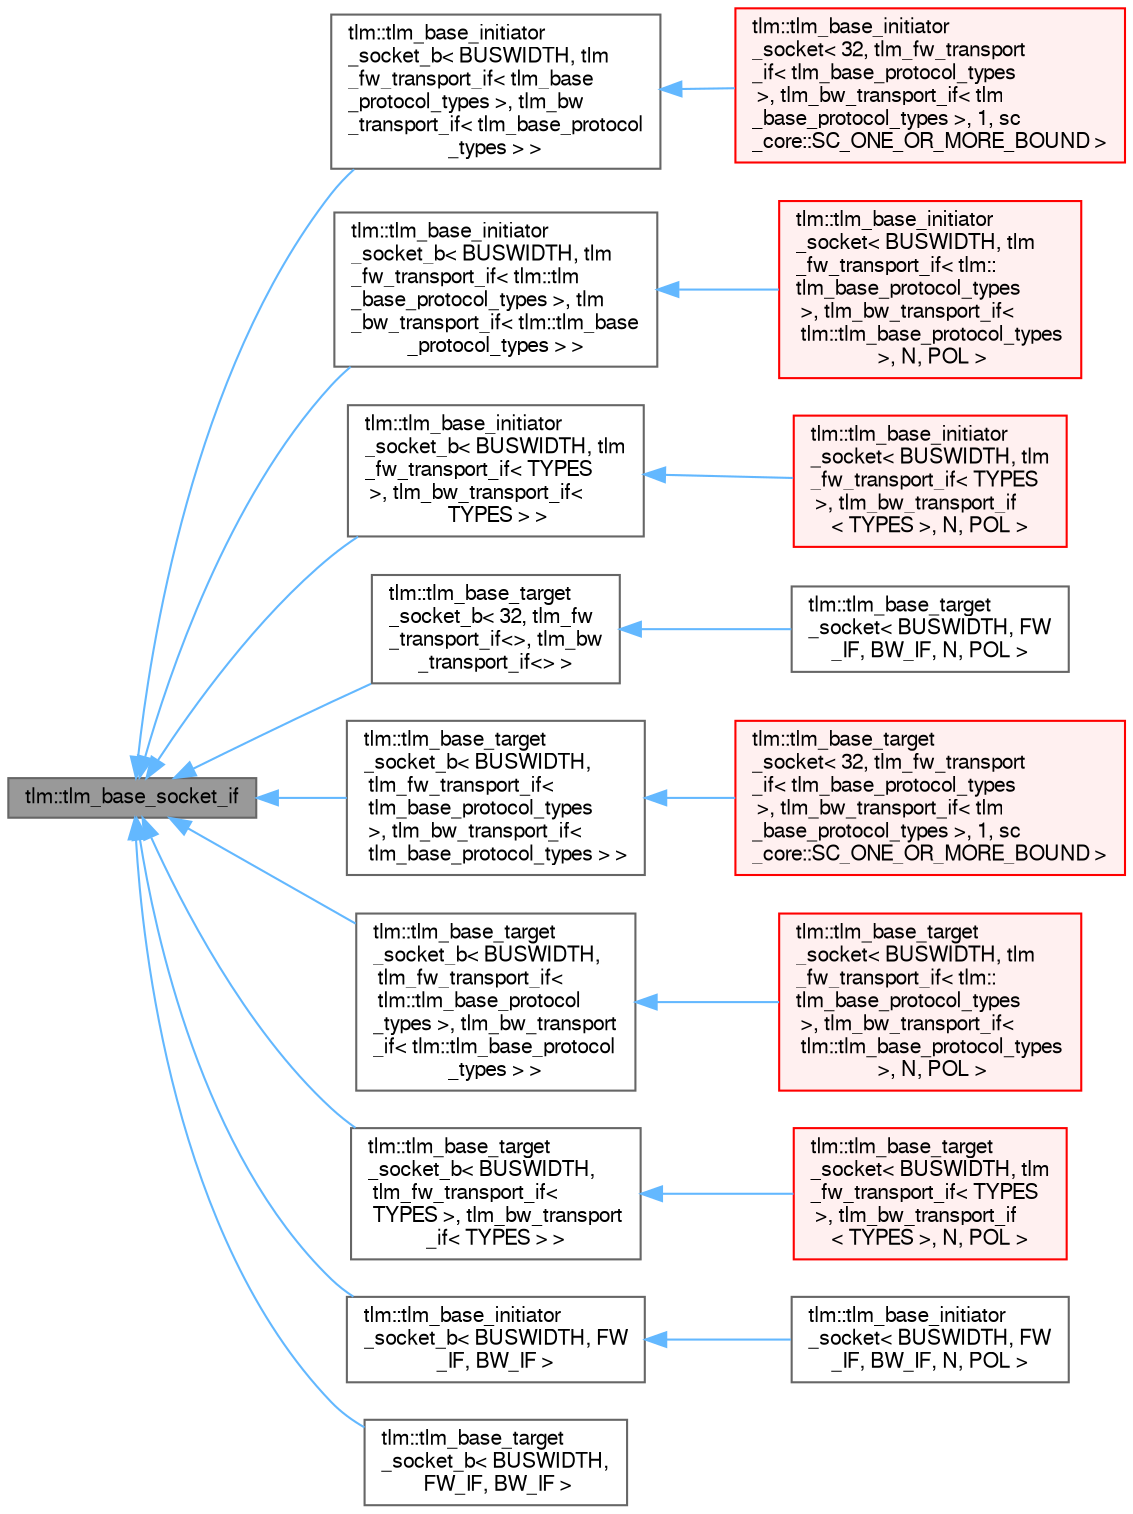 digraph "tlm::tlm_base_socket_if"
{
 // LATEX_PDF_SIZE
  bgcolor="transparent";
  edge [fontname=FreeSans,fontsize=10,labelfontname=FreeSans,labelfontsize=10];
  node [fontname=FreeSans,fontsize=10,shape=box,height=0.2,width=0.4];
  rankdir="LR";
  Node1 [id="Node000001",label="tlm::tlm_base_socket_if",height=0.2,width=0.4,color="gray40", fillcolor="grey60", style="filled", fontcolor="black",tooltip=" "];
  Node1 -> Node2 [id="edge1_Node000001_Node000002",dir="back",color="steelblue1",style="solid",tooltip=" "];
  Node2 [id="Node000002",label="tlm::tlm_base_initiator\l_socket_b\< BUSWIDTH, tlm\l_fw_transport_if\< tlm_base\l_protocol_types \>, tlm_bw\l_transport_if\< tlm_base_protocol\l_types \> \>",height=0.2,width=0.4,color="gray40", fillcolor="white", style="filled",URL="$a01241.html",tooltip=" "];
  Node2 -> Node3 [id="edge2_Node000002_Node000003",dir="back",color="steelblue1",style="solid",tooltip=" "];
  Node3 [id="Node000003",label="tlm::tlm_base_initiator\l_socket\< 32, tlm_fw_transport\l_if\< tlm_base_protocol_types\l \>, tlm_bw_transport_if\< tlm\l_base_protocol_types \>, 1, sc\l_core::SC_ONE_OR_MORE_BOUND \>",height=0.2,width=0.4,color="red", fillcolor="#FFF0F0", style="filled",URL="$a01253.html",tooltip=" "];
  Node1 -> Node5 [id="edge3_Node000001_Node000005",dir="back",color="steelblue1",style="solid",tooltip=" "];
  Node5 [id="Node000005",label="tlm::tlm_base_initiator\l_socket_b\< BUSWIDTH, tlm\l_fw_transport_if\< tlm::tlm\l_base_protocol_types \>, tlm\l_bw_transport_if\< tlm::tlm_base\l_protocol_types \> \>",height=0.2,width=0.4,color="gray40", fillcolor="white", style="filled",URL="$a01241.html",tooltip=" "];
  Node5 -> Node6 [id="edge4_Node000005_Node000006",dir="back",color="steelblue1",style="solid",tooltip=" "];
  Node6 [id="Node000006",label="tlm::tlm_base_initiator\l_socket\< BUSWIDTH, tlm\l_fw_transport_if\< tlm::\ltlm_base_protocol_types\l \>, tlm_bw_transport_if\<\l tlm::tlm_base_protocol_types\l \>, N, POL \>",height=0.2,width=0.4,color="red", fillcolor="#FFF0F0", style="filled",URL="$a01253.html",tooltip=" "];
  Node1 -> Node25 [id="edge5_Node000001_Node000025",dir="back",color="steelblue1",style="solid",tooltip=" "];
  Node25 [id="Node000025",label="tlm::tlm_base_initiator\l_socket_b\< BUSWIDTH, tlm\l_fw_transport_if\< TYPES\l \>, tlm_bw_transport_if\<\l TYPES \> \>",height=0.2,width=0.4,color="gray40", fillcolor="white", style="filled",URL="$a01241.html",tooltip=" "];
  Node25 -> Node26 [id="edge6_Node000025_Node000026",dir="back",color="steelblue1",style="solid",tooltip=" "];
  Node26 [id="Node000026",label="tlm::tlm_base_initiator\l_socket\< BUSWIDTH, tlm\l_fw_transport_if\< TYPES\l \>, tlm_bw_transport_if\l\< TYPES \>, N, POL \>",height=0.2,width=0.4,color="red", fillcolor="#FFF0F0", style="filled",URL="$a01253.html",tooltip=" "];
  Node1 -> Node30 [id="edge7_Node000001_Node000030",dir="back",color="steelblue1",style="solid",tooltip=" "];
  Node30 [id="Node000030",label="tlm::tlm_base_target\l_socket_b\< 32, tlm_fw\l_transport_if\<\>, tlm_bw\l_transport_if\<\> \>",height=0.2,width=0.4,color="gray40", fillcolor="white", style="filled",URL="$a01245.html",tooltip=" "];
  Node30 -> Node31 [id="edge8_Node000030_Node000031",dir="back",color="steelblue1",style="solid",tooltip=" "];
  Node31 [id="Node000031",label="tlm::tlm_base_target\l_socket\< BUSWIDTH, FW\l_IF, BW_IF, N, POL \>",height=0.2,width=0.4,color="gray40", fillcolor="white", style="filled",URL="$a01249.html",tooltip=" "];
  Node1 -> Node32 [id="edge9_Node000001_Node000032",dir="back",color="steelblue1",style="solid",tooltip=" "];
  Node32 [id="Node000032",label="tlm::tlm_base_target\l_socket_b\< BUSWIDTH,\l tlm_fw_transport_if\<\l tlm_base_protocol_types\l \>, tlm_bw_transport_if\<\l tlm_base_protocol_types \> \>",height=0.2,width=0.4,color="gray40", fillcolor="white", style="filled",URL="$a01245.html",tooltip=" "];
  Node32 -> Node33 [id="edge10_Node000032_Node000033",dir="back",color="steelblue1",style="solid",tooltip=" "];
  Node33 [id="Node000033",label="tlm::tlm_base_target\l_socket\< 32, tlm_fw_transport\l_if\< tlm_base_protocol_types\l \>, tlm_bw_transport_if\< tlm\l_base_protocol_types \>, 1, sc\l_core::SC_ONE_OR_MORE_BOUND \>",height=0.2,width=0.4,color="red", fillcolor="#FFF0F0", style="filled",URL="$a01249.html",tooltip=" "];
  Node1 -> Node35 [id="edge11_Node000001_Node000035",dir="back",color="steelblue1",style="solid",tooltip=" "];
  Node35 [id="Node000035",label="tlm::tlm_base_target\l_socket_b\< BUSWIDTH,\l tlm_fw_transport_if\<\l tlm::tlm_base_protocol\l_types \>, tlm_bw_transport\l_if\< tlm::tlm_base_protocol\l_types \> \>",height=0.2,width=0.4,color="gray40", fillcolor="white", style="filled",URL="$a01245.html",tooltip=" "];
  Node35 -> Node36 [id="edge12_Node000035_Node000036",dir="back",color="steelblue1",style="solid",tooltip=" "];
  Node36 [id="Node000036",label="tlm::tlm_base_target\l_socket\< BUSWIDTH, tlm\l_fw_transport_if\< tlm::\ltlm_base_protocol_types\l \>, tlm_bw_transport_if\<\l tlm::tlm_base_protocol_types\l \>, N, POL \>",height=0.2,width=0.4,color="red", fillcolor="#FFF0F0", style="filled",URL="$a01249.html",tooltip=" "];
  Node1 -> Node63 [id="edge13_Node000001_Node000063",dir="back",color="steelblue1",style="solid",tooltip=" "];
  Node63 [id="Node000063",label="tlm::tlm_base_target\l_socket_b\< BUSWIDTH,\l tlm_fw_transport_if\<\l TYPES \>, tlm_bw_transport\l_if\< TYPES \> \>",height=0.2,width=0.4,color="gray40", fillcolor="white", style="filled",URL="$a01245.html",tooltip=" "];
  Node63 -> Node64 [id="edge14_Node000063_Node000064",dir="back",color="steelblue1",style="solid",tooltip=" "];
  Node64 [id="Node000064",label="tlm::tlm_base_target\l_socket\< BUSWIDTH, tlm\l_fw_transport_if\< TYPES\l \>, tlm_bw_transport_if\l\< TYPES \>, N, POL \>",height=0.2,width=0.4,color="red", fillcolor="#FFF0F0", style="filled",URL="$a01249.html",tooltip=" "];
  Node1 -> Node70 [id="edge15_Node000001_Node000070",dir="back",color="steelblue1",style="solid",tooltip=" "];
  Node70 [id="Node000070",label="tlm::tlm_base_initiator\l_socket_b\< BUSWIDTH, FW\l_IF, BW_IF \>",height=0.2,width=0.4,color="gray40", fillcolor="white", style="filled",URL="$a01241.html",tooltip=" "];
  Node70 -> Node71 [id="edge16_Node000070_Node000071",dir="back",color="steelblue1",style="solid",tooltip=" "];
  Node71 [id="Node000071",label="tlm::tlm_base_initiator\l_socket\< BUSWIDTH, FW\l_IF, BW_IF, N, POL \>",height=0.2,width=0.4,color="gray40", fillcolor="white", style="filled",URL="$a01253.html",tooltip=" "];
  Node1 -> Node72 [id="edge17_Node000001_Node000072",dir="back",color="steelblue1",style="solid",tooltip=" "];
  Node72 [id="Node000072",label="tlm::tlm_base_target\l_socket_b\< BUSWIDTH,\l FW_IF, BW_IF \>",height=0.2,width=0.4,color="gray40", fillcolor="white", style="filled",URL="$a01245.html",tooltip=" "];
}
